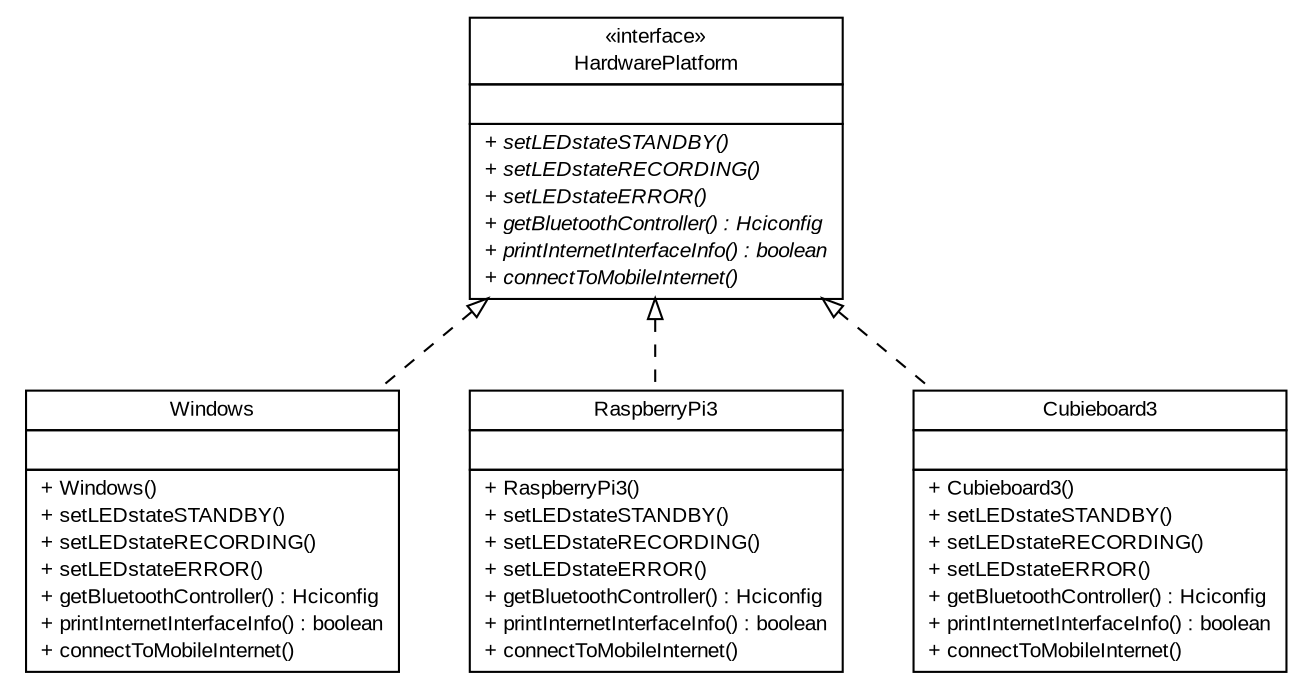 #!/usr/local/bin/dot
#
# Class diagram 
# Generated by UMLGraph version R5_6 (http://www.umlgraph.org/)
#

digraph G {
	edge [fontname="arial",fontsize=10,labelfontname="arial",labelfontsize=10];
	node [fontname="arial",fontsize=10,shape=plaintext];
	nodesep=0.25;
	ranksep=0.5;
	// de.fhg.fit.biomos.sensorplatform.system.Windows
	c289 [label=<<table title="de.fhg.fit.biomos.sensorplatform.system.Windows" border="0" cellborder="1" cellspacing="0" cellpadding="2" port="p" href="./Windows.html">
		<tr><td><table border="0" cellspacing="0" cellpadding="1">
<tr><td align="center" balign="center"> Windows </td></tr>
		</table></td></tr>
		<tr><td><table border="0" cellspacing="0" cellpadding="1">
<tr><td align="left" balign="left">  </td></tr>
		</table></td></tr>
		<tr><td><table border="0" cellspacing="0" cellpadding="1">
<tr><td align="left" balign="left"> + Windows() </td></tr>
<tr><td align="left" balign="left"> + setLEDstateSTANDBY() </td></tr>
<tr><td align="left" balign="left"> + setLEDstateRECORDING() </td></tr>
<tr><td align="left" balign="left"> + setLEDstateERROR() </td></tr>
<tr><td align="left" balign="left"> + getBluetoothController() : Hciconfig </td></tr>
<tr><td align="left" balign="left"> + printInternetInterfaceInfo() : boolean </td></tr>
<tr><td align="left" balign="left"> + connectToMobileInternet() </td></tr>
		</table></td></tr>
		</table>>, URL="./Windows.html", fontname="arial", fontcolor="black", fontsize=10.0];
	// de.fhg.fit.biomos.sensorplatform.system.RaspberryPi3
	c290 [label=<<table title="de.fhg.fit.biomos.sensorplatform.system.RaspberryPi3" border="0" cellborder="1" cellspacing="0" cellpadding="2" port="p" href="./RaspberryPi3.html">
		<tr><td><table border="0" cellspacing="0" cellpadding="1">
<tr><td align="center" balign="center"> RaspberryPi3 </td></tr>
		</table></td></tr>
		<tr><td><table border="0" cellspacing="0" cellpadding="1">
<tr><td align="left" balign="left">  </td></tr>
		</table></td></tr>
		<tr><td><table border="0" cellspacing="0" cellpadding="1">
<tr><td align="left" balign="left"> + RaspberryPi3() </td></tr>
<tr><td align="left" balign="left"> + setLEDstateSTANDBY() </td></tr>
<tr><td align="left" balign="left"> + setLEDstateRECORDING() </td></tr>
<tr><td align="left" balign="left"> + setLEDstateERROR() </td></tr>
<tr><td align="left" balign="left"> + getBluetoothController() : Hciconfig </td></tr>
<tr><td align="left" balign="left"> + printInternetInterfaceInfo() : boolean </td></tr>
<tr><td align="left" balign="left"> + connectToMobileInternet() </td></tr>
		</table></td></tr>
		</table>>, URL="./RaspberryPi3.html", fontname="arial", fontcolor="black", fontsize=10.0];
	// de.fhg.fit.biomos.sensorplatform.system.HardwarePlatform
	c291 [label=<<table title="de.fhg.fit.biomos.sensorplatform.system.HardwarePlatform" border="0" cellborder="1" cellspacing="0" cellpadding="2" port="p" href="./HardwarePlatform.html">
		<tr><td><table border="0" cellspacing="0" cellpadding="1">
<tr><td align="center" balign="center"> &#171;interface&#187; </td></tr>
<tr><td align="center" balign="center"> HardwarePlatform </td></tr>
		</table></td></tr>
		<tr><td><table border="0" cellspacing="0" cellpadding="1">
<tr><td align="left" balign="left">  </td></tr>
		</table></td></tr>
		<tr><td><table border="0" cellspacing="0" cellpadding="1">
<tr><td align="left" balign="left"><font face="arial italic" point-size="10.0"> + setLEDstateSTANDBY() </font></td></tr>
<tr><td align="left" balign="left"><font face="arial italic" point-size="10.0"> + setLEDstateRECORDING() </font></td></tr>
<tr><td align="left" balign="left"><font face="arial italic" point-size="10.0"> + setLEDstateERROR() </font></td></tr>
<tr><td align="left" balign="left"><font face="arial italic" point-size="10.0"> + getBluetoothController() : Hciconfig </font></td></tr>
<tr><td align="left" balign="left"><font face="arial italic" point-size="10.0"> + printInternetInterfaceInfo() : boolean </font></td></tr>
<tr><td align="left" balign="left"><font face="arial italic" point-size="10.0"> + connectToMobileInternet() </font></td></tr>
		</table></td></tr>
		</table>>, URL="./HardwarePlatform.html", fontname="arial", fontcolor="black", fontsize=10.0];
	// de.fhg.fit.biomos.sensorplatform.system.Cubieboard3
	c292 [label=<<table title="de.fhg.fit.biomos.sensorplatform.system.Cubieboard3" border="0" cellborder="1" cellspacing="0" cellpadding="2" port="p" href="./Cubieboard3.html">
		<tr><td><table border="0" cellspacing="0" cellpadding="1">
<tr><td align="center" balign="center"> Cubieboard3 </td></tr>
		</table></td></tr>
		<tr><td><table border="0" cellspacing="0" cellpadding="1">
<tr><td align="left" balign="left">  </td></tr>
		</table></td></tr>
		<tr><td><table border="0" cellspacing="0" cellpadding="1">
<tr><td align="left" balign="left"> + Cubieboard3() </td></tr>
<tr><td align="left" balign="left"> + setLEDstateSTANDBY() </td></tr>
<tr><td align="left" balign="left"> + setLEDstateRECORDING() </td></tr>
<tr><td align="left" balign="left"> + setLEDstateERROR() </td></tr>
<tr><td align="left" balign="left"> + getBluetoothController() : Hciconfig </td></tr>
<tr><td align="left" balign="left"> + printInternetInterfaceInfo() : boolean </td></tr>
<tr><td align="left" balign="left"> + connectToMobileInternet() </td></tr>
		</table></td></tr>
		</table>>, URL="./Cubieboard3.html", fontname="arial", fontcolor="black", fontsize=10.0];
	//de.fhg.fit.biomos.sensorplatform.system.Windows implements de.fhg.fit.biomos.sensorplatform.system.HardwarePlatform
	c291:p -> c289:p [dir=back,arrowtail=empty,style=dashed];
	//de.fhg.fit.biomos.sensorplatform.system.RaspberryPi3 implements de.fhg.fit.biomos.sensorplatform.system.HardwarePlatform
	c291:p -> c290:p [dir=back,arrowtail=empty,style=dashed];
	//de.fhg.fit.biomos.sensorplatform.system.Cubieboard3 implements de.fhg.fit.biomos.sensorplatform.system.HardwarePlatform
	c291:p -> c292:p [dir=back,arrowtail=empty,style=dashed];
}

